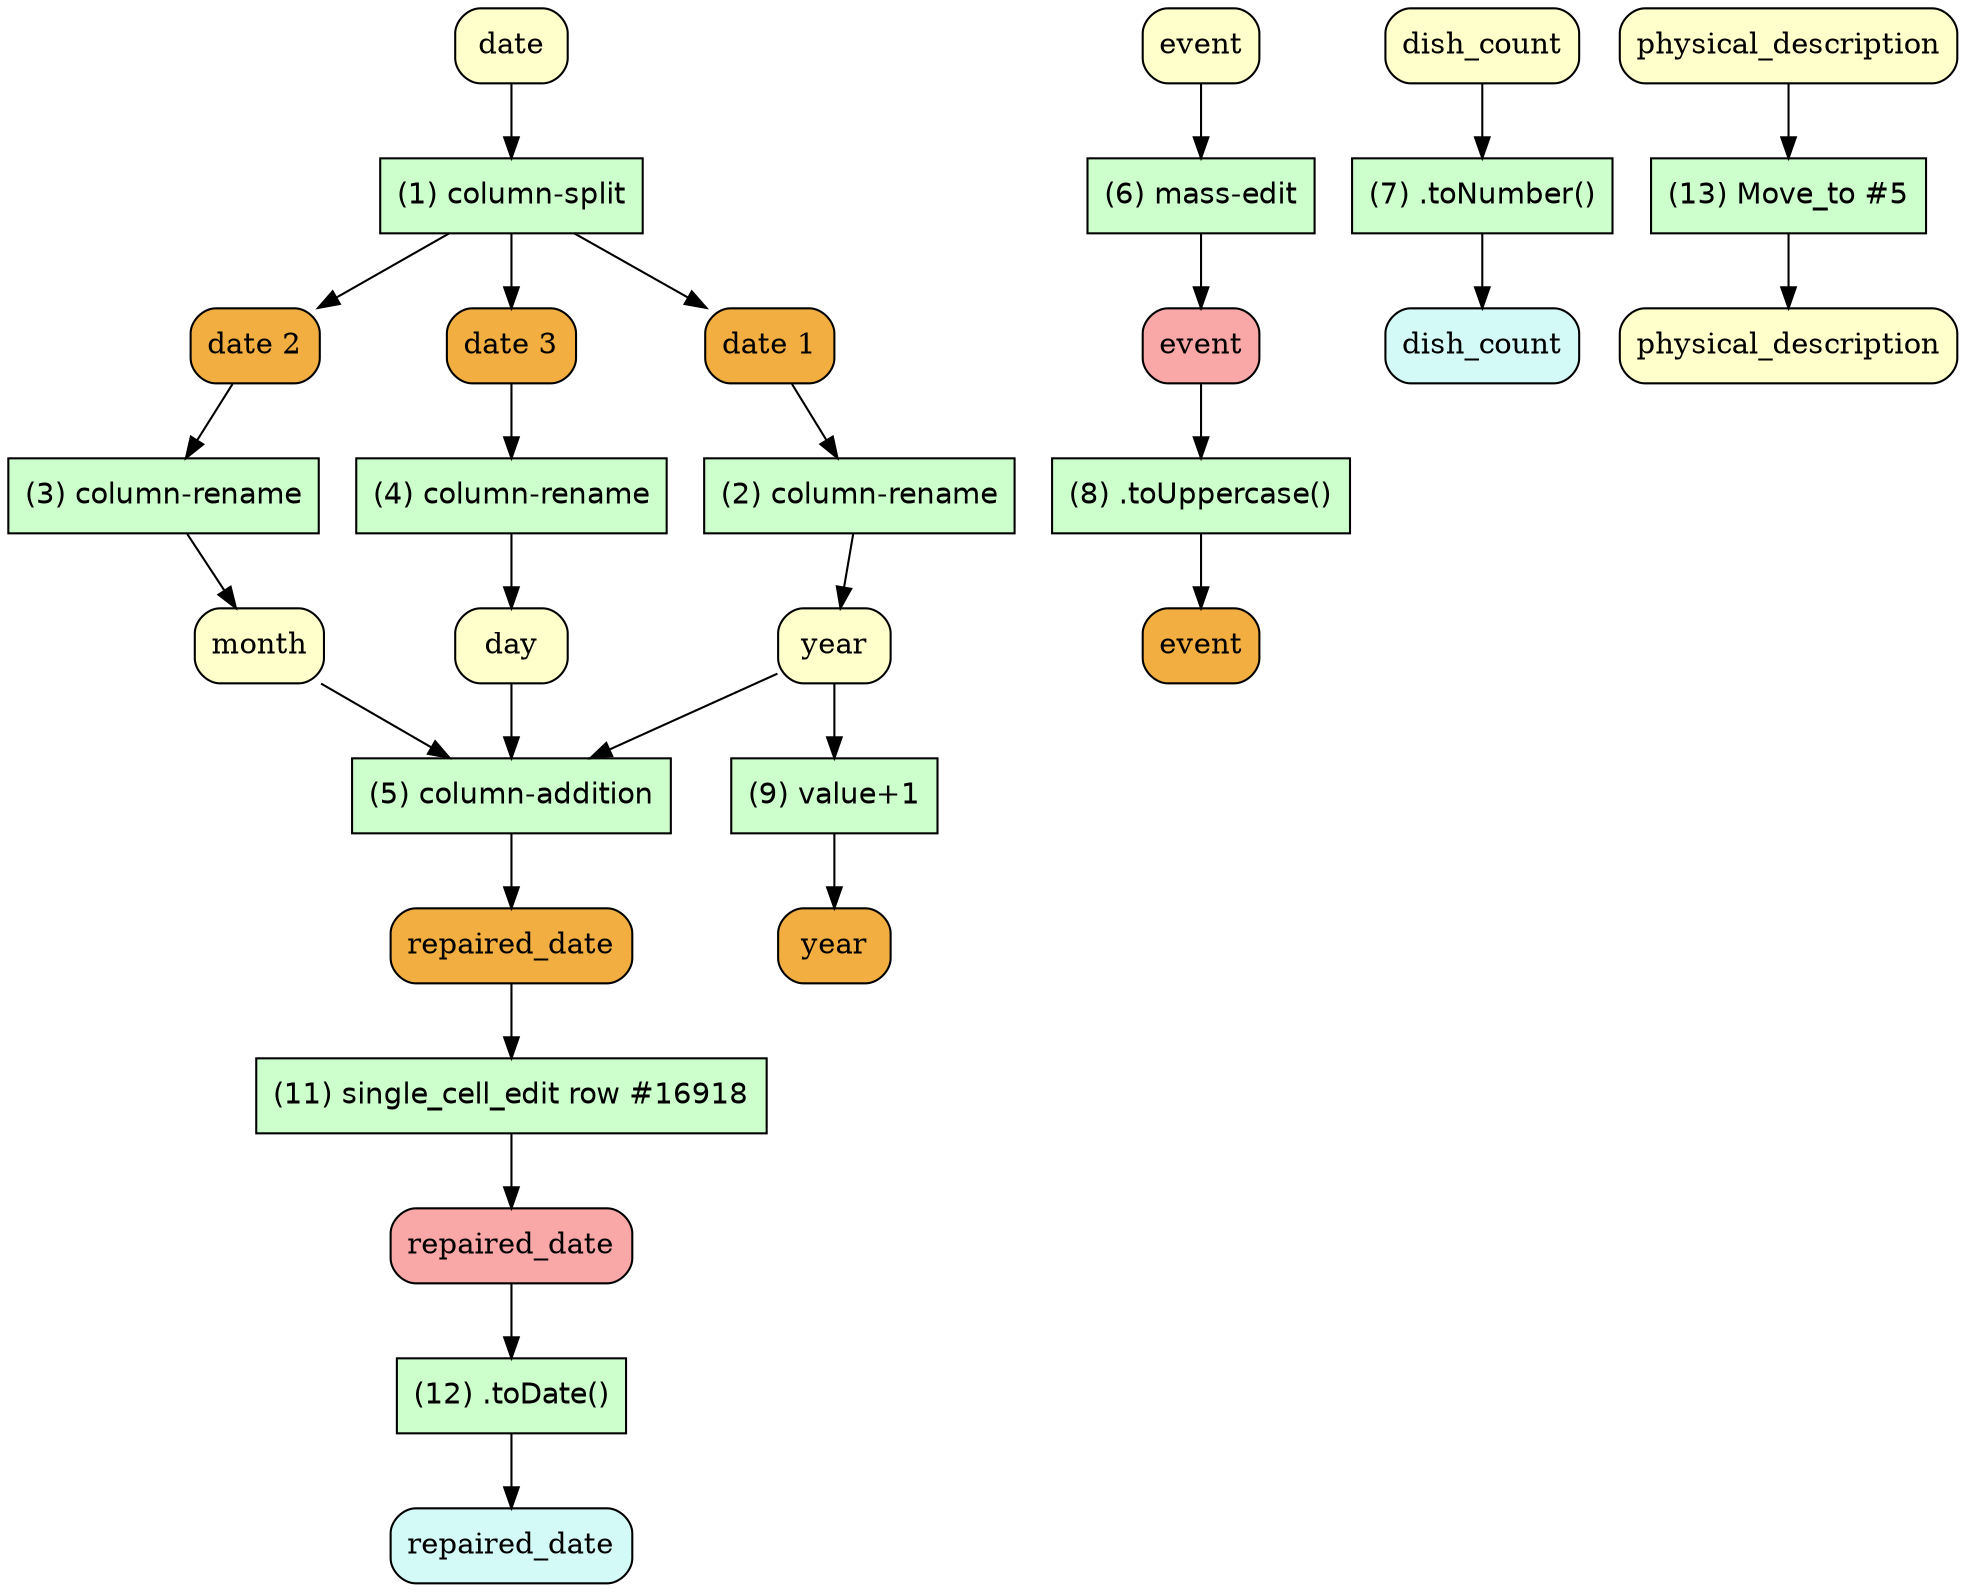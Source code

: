 digraph ORMA {
	node [fillcolor="#FFFFCC" shape=box style="rounded,filled"]
	"date.v0" [label=date]
	"date 2.v0" [label="date 2"]
	"date 1.v0" [label="date 1"]
	"date 3.v0" [label="date 3"]
	"date 1.v0" [label="date 1"]
	"year.v0" [label=year]
	"date 2.v0" [label="date 2"]
	"month.v0" [label=month]
	"date 3.v0" [label="date 3"]
	"day.v0" [label=day]
	"year.v0" [label=year]
	"month.v0" [label=month]
	"day.v0" [label=day]
	"repaired_date.v0" [label=repaired_date]
	"event.v0" [label=event]
	"event.v1" [label=event]
	"dish_count.v0" [label=dish_count]
	"dish_count.v1" [label=dish_count]
	"event.v1" [label=event]
	"event.v2" [label=event]
	"year.v0" [label=year]
	"year.v1" [label=year]
	"repaired_date.v0" [label=repaired_date]
	"repaired_date.v1" [label=repaired_date]
	"repaired_date.v1" [label=repaired_date]
	"repaired_date.v2" [label=repaired_date]
	"physical_description.v0" [label=physical_description]
	"physical_description.v1" [label=physical_description]
	node [fillcolor="#CCFFCC" fontname=Helvetica peripheries=1 shape=box style=filled]
	"(1) column-split"
	node [fillcolor="#CCFFCC" fontname=Helvetica peripheries=1 shape=box style=filled]
	"(2) column-rename"
	node [fillcolor="#CCFFCC" fontname=Helvetica peripheries=1 shape=box style=filled]
	"(3) column-rename"
	node [fillcolor="#CCFFCC" fontname=Helvetica peripheries=1 shape=box style=filled]
	"(4) column-rename"
	node [fillcolor="#CCFFCC" fontname=Helvetica peripheries=1 shape=box style=filled]
	"(5) column-addition"
	node [fillcolor="#CCFFCC" fontname=Helvetica peripheries=1 shape=box style=filled]
	"(6) mass-edit"
	node [fillcolor="#CCFFCC" fontname=Helvetica peripheries=1 shape=box style=filled]
	"(7) .toNumber()"
	node [fillcolor="#CCFFCC" fontname=Helvetica peripheries=1 shape=box style=filled]
	"(8) .toUppercase()"
	node [fillcolor="#CCFFCC" fontname=Helvetica peripheries=1 shape=box style=filled]
	"(9) value+1"
	node [fillcolor="#CCFFCC" fontname=Helvetica peripheries=1 shape=box style=filled]
	"(11) single_cell_edit row #16918"
	node [fillcolor="#CCFFCC" fontname=Helvetica peripheries=1 shape=box style=filled]
	"(12) .toDate()"
	node [fillcolor="#CCFFCC" fontname=Helvetica peripheries=1 shape=box style=filled]
	"(13) Move_to #5"
	"date.v0" [label=date fillcolor="#FFFFCC"]
	"date 2.v0" [label="date 2" fillcolor="#f2ae41"]
	"date 1.v0" [label="date 1" fillcolor="#f2ae41"]
	"date 3.v0" [label="date 3" fillcolor="#f2ae41"]
	"date 1.v0" [label="date 1" fillcolor="#f2ae41"]
	"year.v0" [label=year fillcolor="#FFFFCC"]
	"date 2.v0" [label="date 2" fillcolor="#f2ae41"]
	"month.v0" [label=month fillcolor="#FFFFCC"]
	"date 3.v0" [label="date 3" fillcolor="#f2ae41"]
	"day.v0" [label=day fillcolor="#FFFFCC"]
	"year.v0" [label=year fillcolor="#FFFFCC"]
	"month.v0" [label=month fillcolor="#FFFFCC"]
	"day.v0" [label=day fillcolor="#FFFFCC"]
	"repaired_date.v0" [label=repaired_date fillcolor="#f2ae41"]
	"event.v0" [label=event fillcolor="#FFFFCC"]
	"event.v1" [label=event fillcolor="#faa7a7"]
	"dish_count.v0" [label=dish_count fillcolor="#FFFFCC"]
	"dish_count.v1" [label=dish_count fillcolor="#d4faf7"]
	"event.v1" [label=event fillcolor="#faa7a7"]
	"event.v2" [label=event fillcolor="#f2ae41"]
	"year.v0" [label=year fillcolor="#FFFFCC"]
	"year.v1" [label=year fillcolor="#f2ae41"]
	"repaired_date.v0" [label=repaired_date fillcolor="#f2ae41"]
	"repaired_date.v1" [label=repaired_date fillcolor="#faa7a7"]
	"repaired_date.v1" [label=repaired_date fillcolor="#faa7a7"]
	"repaired_date.v2" [label=repaired_date fillcolor="#d4faf7"]
	"physical_description.v0" [label=physical_description fillcolor="#FFFFCC"]
	"physical_description.v1" [label=physical_description fillcolor="#FFFFCC"]
	"date.v0" -> "(1) column-split"
	"(1) column-split" -> "date 2.v0"
	"(1) column-split" -> "date 1.v0"
	"(1) column-split" -> "date 3.v0"
	"date 1.v0" -> "(2) column-rename"
	"(2) column-rename" -> "year.v0"
	"date 2.v0" -> "(3) column-rename"
	"(3) column-rename" -> "month.v0"
	"date 3.v0" -> "(4) column-rename"
	"(4) column-rename" -> "day.v0"
	"year.v0" -> "(5) column-addition"
	"month.v0" -> "(5) column-addition"
	"day.v0" -> "(5) column-addition"
	"(5) column-addition" -> "repaired_date.v0"
	"event.v0" -> "(6) mass-edit"
	"(6) mass-edit" -> "event.v1"
	"dish_count.v0" -> "(7) .toNumber()"
	"(7) .toNumber()" -> "dish_count.v1"
	"event.v1" -> "(8) .toUppercase()"
	"(8) .toUppercase()" -> "event.v2"
	"year.v0" -> "(9) value+1"
	"(9) value+1" -> "year.v1"
	"repaired_date.v0" -> "(11) single_cell_edit row #16918"
	"(11) single_cell_edit row #16918" -> "repaired_date.v1"
	"repaired_date.v1" -> "(12) .toDate()"
	"(12) .toDate()" -> "repaired_date.v2"
	"physical_description.v0" -> "(13) Move_to #5"
	"(13) Move_to #5" -> "physical_description.v1"
}
